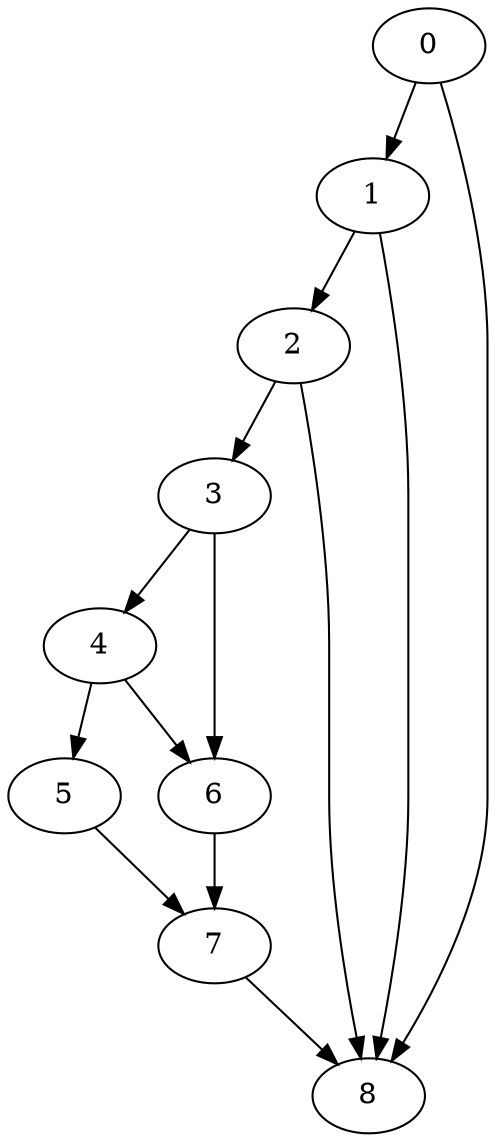 digraph {
	0
	1
	2
	3
	4
	5
	6
	7
	8
	0 -> 1
	1 -> 2
	3 -> 4
	2 -> 3
	4 -> 5
	3 -> 6
	4 -> 6
	5 -> 7
	6 -> 7
	0 -> 8
	1 -> 8
	2 -> 8
	7 -> 8
}

